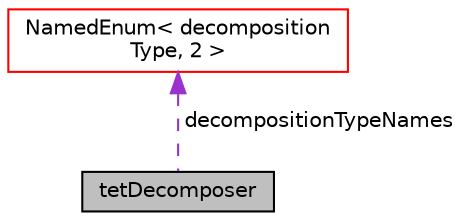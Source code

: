 digraph "tetDecomposer"
{
  bgcolor="transparent";
  edge [fontname="Helvetica",fontsize="10",labelfontname="Helvetica",labelfontsize="10"];
  node [fontname="Helvetica",fontsize="10",shape=record];
  Node1 [label="tetDecomposer",height=0.2,width=0.4,color="black", fillcolor="grey75", style="filled", fontcolor="black"];
  Node2 -> Node1 [dir="back",color="darkorchid3",fontsize="10",style="dashed",label=" decompositionTypeNames" ,fontname="Helvetica"];
  Node2 [label="NamedEnum\< decomposition\lType, 2 \>",height=0.2,width=0.4,color="red",URL="$a01609.html"];
}
